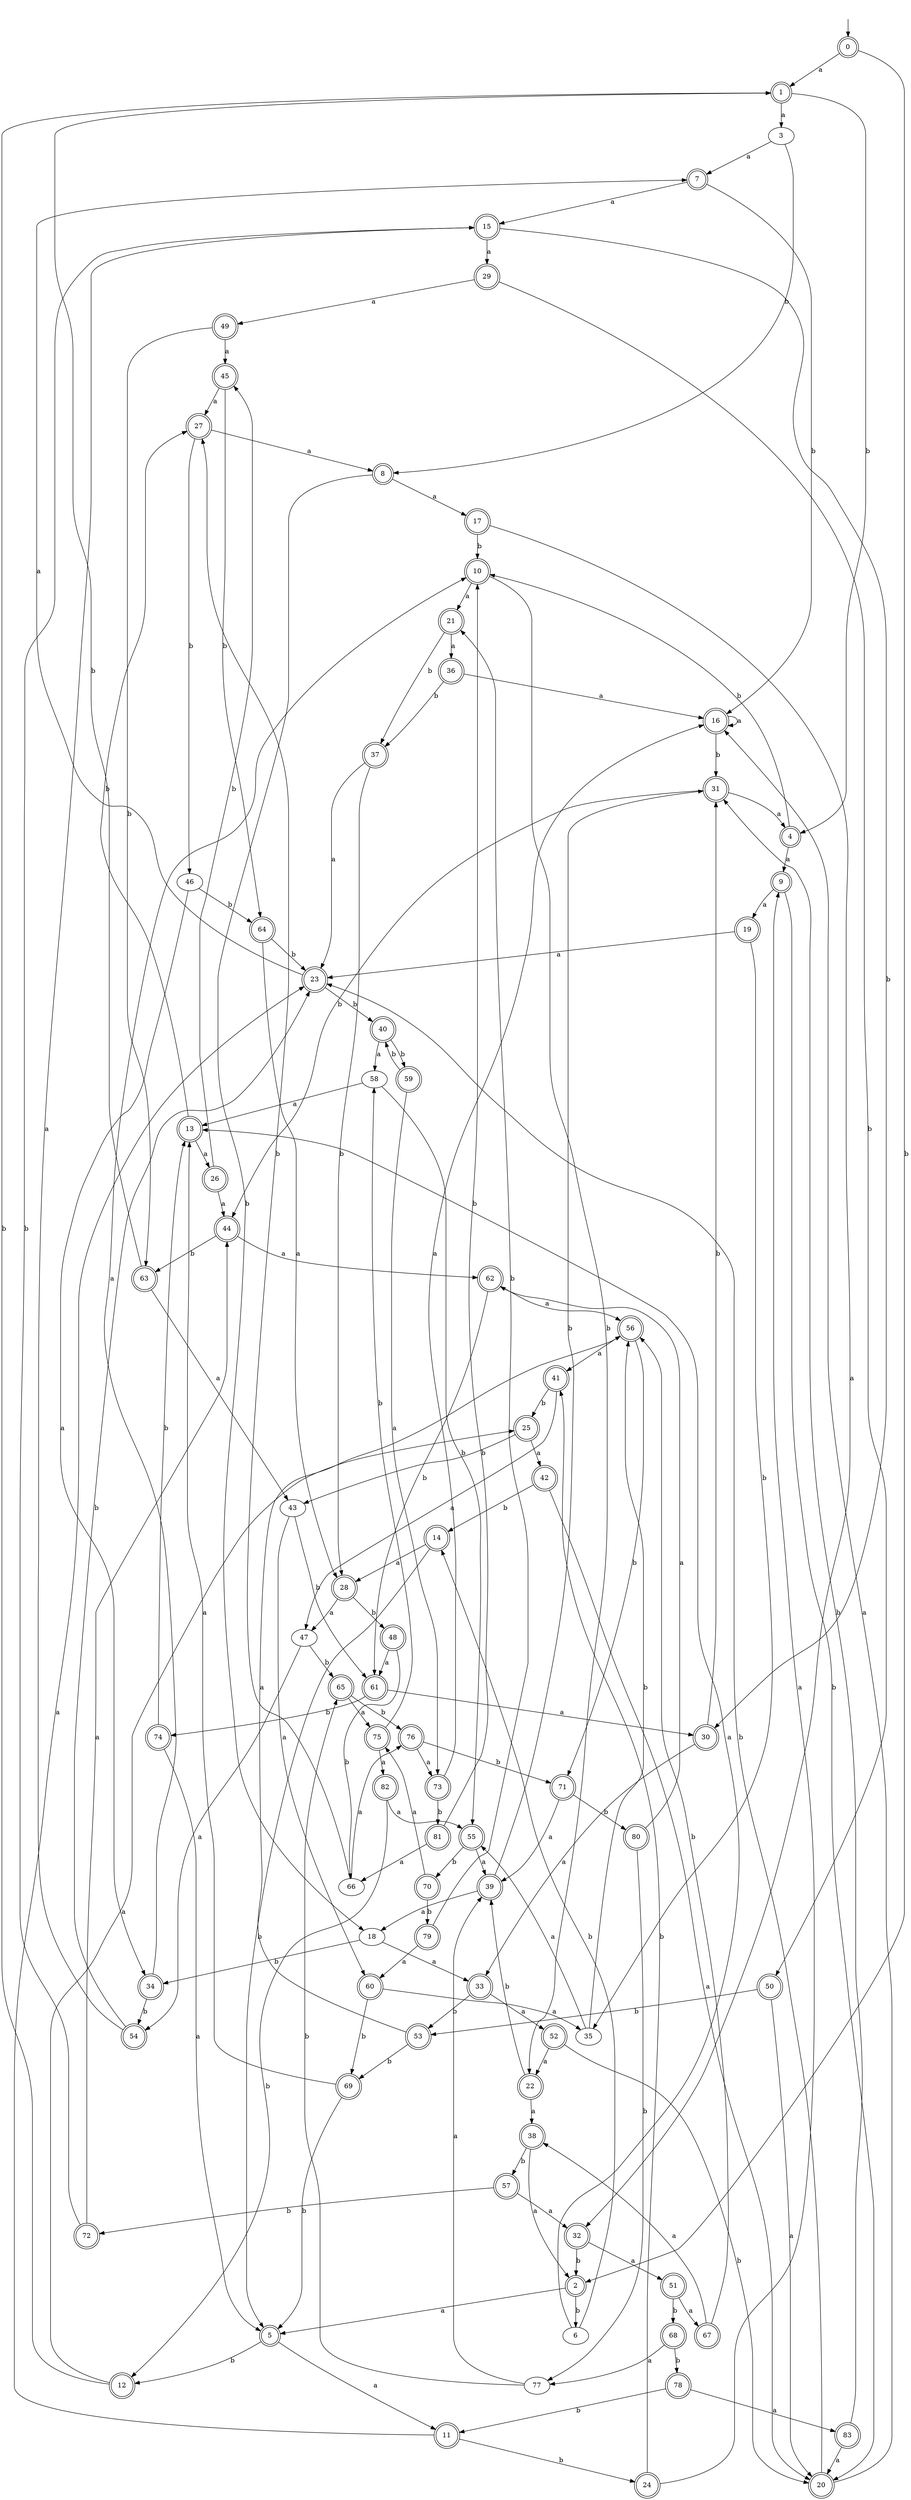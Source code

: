 digraph RandomDFA {
  __start0 [label="", shape=none];
  __start0 -> 0 [label=""];
  0 [shape=circle] [shape=doublecircle]
  0 -> 1 [label="a"]
  0 -> 2 [label="b"]
  1 [shape=doublecircle]
  1 -> 3 [label="a"]
  1 -> 4 [label="b"]
  2 [shape=doublecircle]
  2 -> 5 [label="a"]
  2 -> 6 [label="b"]
  3
  3 -> 7 [label="a"]
  3 -> 8 [label="b"]
  4 [shape=doublecircle]
  4 -> 9 [label="a"]
  4 -> 10 [label="b"]
  5 [shape=doublecircle]
  5 -> 11 [label="a"]
  5 -> 12 [label="b"]
  6
  6 -> 13 [label="a"]
  6 -> 14 [label="b"]
  7 [shape=doublecircle]
  7 -> 15 [label="a"]
  7 -> 16 [label="b"]
  8 [shape=doublecircle]
  8 -> 17 [label="a"]
  8 -> 18 [label="b"]
  9 [shape=doublecircle]
  9 -> 19 [label="a"]
  9 -> 20 [label="b"]
  10 [shape=doublecircle]
  10 -> 21 [label="a"]
  10 -> 22 [label="b"]
  11 [shape=doublecircle]
  11 -> 23 [label="a"]
  11 -> 24 [label="b"]
  12 [shape=doublecircle]
  12 -> 25 [label="a"]
  12 -> 1 [label="b"]
  13 [shape=doublecircle]
  13 -> 26 [label="a"]
  13 -> 27 [label="b"]
  14 [shape=doublecircle]
  14 -> 28 [label="a"]
  14 -> 5 [label="b"]
  15 [shape=doublecircle]
  15 -> 29 [label="a"]
  15 -> 30 [label="b"]
  16 [shape=doublecircle]
  16 -> 16 [label="a"]
  16 -> 31 [label="b"]
  17 [shape=doublecircle]
  17 -> 32 [label="a"]
  17 -> 10 [label="b"]
  18
  18 -> 33 [label="a"]
  18 -> 34 [label="b"]
  19 [shape=doublecircle]
  19 -> 23 [label="a"]
  19 -> 35 [label="b"]
  20 [shape=doublecircle]
  20 -> 16 [label="a"]
  20 -> 23 [label="b"]
  21 [shape=doublecircle]
  21 -> 36 [label="a"]
  21 -> 37 [label="b"]
  22 [shape=doublecircle]
  22 -> 38 [label="a"]
  22 -> 39 [label="b"]
  23 [shape=doublecircle]
  23 -> 7 [label="a"]
  23 -> 40 [label="b"]
  24 [shape=doublecircle]
  24 -> 9 [label="a"]
  24 -> 41 [label="b"]
  25 [shape=doublecircle]
  25 -> 42 [label="a"]
  25 -> 43 [label="b"]
  26 [shape=doublecircle]
  26 -> 44 [label="a"]
  26 -> 45 [label="b"]
  27 [shape=doublecircle]
  27 -> 8 [label="a"]
  27 -> 46 [label="b"]
  28 [shape=doublecircle]
  28 -> 47 [label="a"]
  28 -> 48 [label="b"]
  29 [shape=doublecircle]
  29 -> 49 [label="a"]
  29 -> 50 [label="b"]
  30 [shape=doublecircle]
  30 -> 33 [label="a"]
  30 -> 31 [label="b"]
  31 [shape=doublecircle]
  31 -> 4 [label="a"]
  31 -> 44 [label="b"]
  32 [shape=doublecircle]
  32 -> 51 [label="a"]
  32 -> 2 [label="b"]
  33 [shape=doublecircle]
  33 -> 52 [label="a"]
  33 -> 53 [label="b"]
  34 [shape=doublecircle]
  34 -> 10 [label="a"]
  34 -> 54 [label="b"]
  35
  35 -> 55 [label="a"]
  35 -> 56 [label="b"]
  36 [shape=doublecircle]
  36 -> 16 [label="a"]
  36 -> 37 [label="b"]
  37 [shape=doublecircle]
  37 -> 23 [label="a"]
  37 -> 28 [label="b"]
  38 [shape=doublecircle]
  38 -> 2 [label="a"]
  38 -> 57 [label="b"]
  39 [shape=doublecircle]
  39 -> 18 [label="a"]
  39 -> 31 [label="b"]
  40 [shape=doublecircle]
  40 -> 58 [label="a"]
  40 -> 59 [label="b"]
  41 [shape=doublecircle]
  41 -> 47 [label="a"]
  41 -> 25 [label="b"]
  42 [shape=doublecircle]
  42 -> 20 [label="a"]
  42 -> 14 [label="b"]
  43
  43 -> 60 [label="a"]
  43 -> 61 [label="b"]
  44 [shape=doublecircle]
  44 -> 62 [label="a"]
  44 -> 63 [label="b"]
  45 [shape=doublecircle]
  45 -> 27 [label="a"]
  45 -> 64 [label="b"]
  46
  46 -> 34 [label="a"]
  46 -> 64 [label="b"]
  47
  47 -> 54 [label="a"]
  47 -> 65 [label="b"]
  48 [shape=doublecircle]
  48 -> 61 [label="a"]
  48 -> 66 [label="b"]
  49 [shape=doublecircle]
  49 -> 45 [label="a"]
  49 -> 63 [label="b"]
  50 [shape=doublecircle]
  50 -> 20 [label="a"]
  50 -> 53 [label="b"]
  51 [shape=doublecircle]
  51 -> 67 [label="a"]
  51 -> 68 [label="b"]
  52 [shape=doublecircle]
  52 -> 22 [label="a"]
  52 -> 20 [label="b"]
  53 [shape=doublecircle]
  53 -> 56 [label="a"]
  53 -> 69 [label="b"]
  54 [shape=doublecircle]
  54 -> 15 [label="a"]
  54 -> 23 [label="b"]
  55 [shape=doublecircle]
  55 -> 39 [label="a"]
  55 -> 70 [label="b"]
  56 [shape=doublecircle]
  56 -> 41 [label="a"]
  56 -> 71 [label="b"]
  57 [shape=doublecircle]
  57 -> 32 [label="a"]
  57 -> 72 [label="b"]
  58
  58 -> 13 [label="a"]
  58 -> 55 [label="b"]
  59 [shape=doublecircle]
  59 -> 73 [label="a"]
  59 -> 40 [label="b"]
  60 [shape=doublecircle]
  60 -> 35 [label="a"]
  60 -> 69 [label="b"]
  61 [shape=doublecircle]
  61 -> 30 [label="a"]
  61 -> 74 [label="b"]
  62 [shape=doublecircle]
  62 -> 56 [label="a"]
  62 -> 61 [label="b"]
  63 [shape=doublecircle]
  63 -> 43 [label="a"]
  63 -> 1 [label="b"]
  64 [shape=doublecircle]
  64 -> 28 [label="a"]
  64 -> 23 [label="b"]
  65 [shape=doublecircle]
  65 -> 75 [label="a"]
  65 -> 76 [label="b"]
  66
  66 -> 76 [label="a"]
  66 -> 27 [label="b"]
  67 [shape=doublecircle]
  67 -> 38 [label="a"]
  67 -> 56 [label="b"]
  68 [shape=doublecircle]
  68 -> 77 [label="a"]
  68 -> 78 [label="b"]
  69 [shape=doublecircle]
  69 -> 13 [label="a"]
  69 -> 5 [label="b"]
  70 [shape=doublecircle]
  70 -> 75 [label="a"]
  70 -> 79 [label="b"]
  71 [shape=doublecircle]
  71 -> 39 [label="a"]
  71 -> 80 [label="b"]
  72 [shape=doublecircle]
  72 -> 44 [label="a"]
  72 -> 15 [label="b"]
  73 [shape=doublecircle]
  73 -> 16 [label="a"]
  73 -> 81 [label="b"]
  74 [shape=doublecircle]
  74 -> 5 [label="a"]
  74 -> 13 [label="b"]
  75 [shape=doublecircle]
  75 -> 82 [label="a"]
  75 -> 58 [label="b"]
  76 [shape=doublecircle]
  76 -> 73 [label="a"]
  76 -> 71 [label="b"]
  77
  77 -> 39 [label="a"]
  77 -> 65 [label="b"]
  78 [shape=doublecircle]
  78 -> 83 [label="a"]
  78 -> 11 [label="b"]
  79 [shape=doublecircle]
  79 -> 60 [label="a"]
  79 -> 21 [label="b"]
  80 [shape=doublecircle]
  80 -> 62 [label="a"]
  80 -> 77 [label="b"]
  81 [shape=doublecircle]
  81 -> 66 [label="a"]
  81 -> 10 [label="b"]
  82 [shape=doublecircle]
  82 -> 55 [label="a"]
  82 -> 12 [label="b"]
  83 [shape=doublecircle]
  83 -> 20 [label="a"]
  83 -> 31 [label="b"]
}
